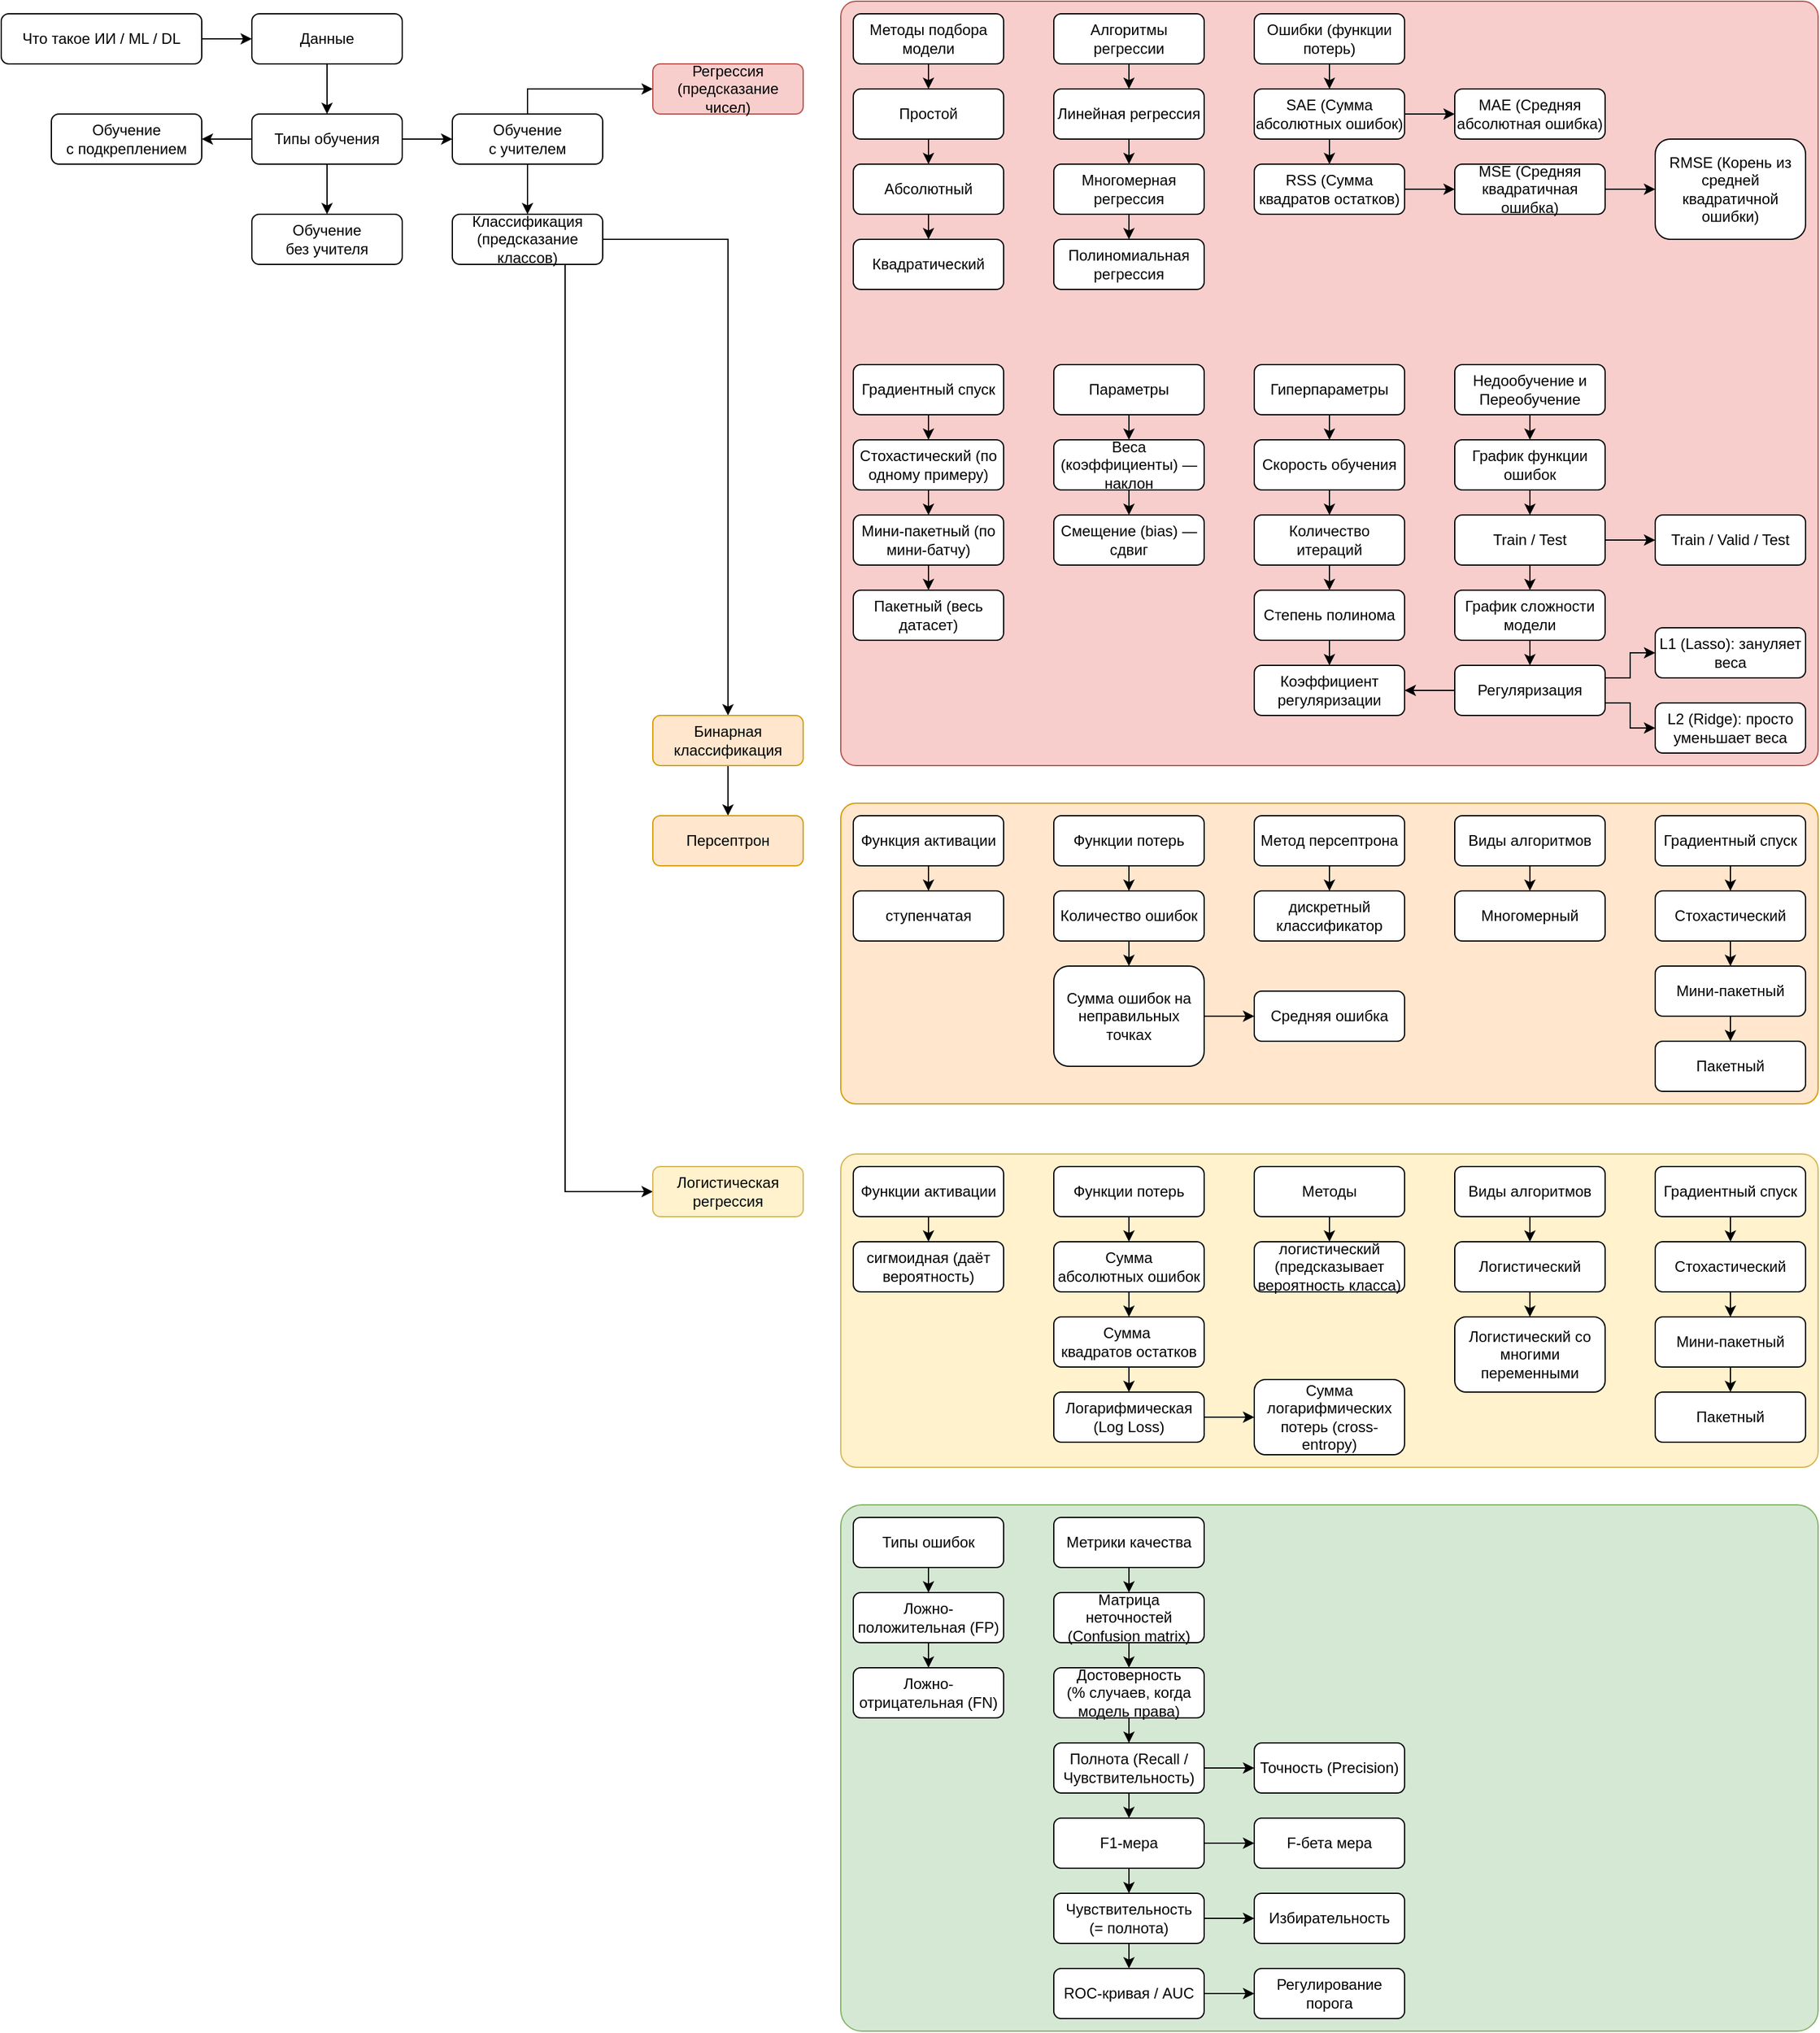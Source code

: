 <mxfile version="28.0.7">
  <diagram name="Страница — 1" id="j5qTFyfixeInwJt3up1n">
    <mxGraphModel dx="1228" dy="598" grid="1" gridSize="10" guides="1" tooltips="1" connect="1" arrows="1" fold="1" page="1" pageScale="1" pageWidth="827" pageHeight="1169" math="0" shadow="0">
      <root>
        <mxCell id="0" />
        <mxCell id="1" parent="0" />
        <mxCell id="NNQvk0gvoKjI3-_BctcQ-9" value="" style="rounded=1;whiteSpace=wrap;html=1;arcSize=4;fillColor=#d5e8d4;strokeColor=#82b366;" vertex="1" parent="1">
          <mxGeometry x="830" y="1230" width="780" height="420" as="geometry" />
        </mxCell>
        <mxCell id="NNQvk0gvoKjI3-_BctcQ-7" value="" style="rounded=1;whiteSpace=wrap;html=1;arcSize=5;fillColor=#fff2cc;strokeColor=#d6b656;" vertex="1" parent="1">
          <mxGeometry x="830" y="950" width="780" height="250" as="geometry" />
        </mxCell>
        <mxCell id="NNQvk0gvoKjI3-_BctcQ-5" value="" style="rounded=1;whiteSpace=wrap;html=1;arcSize=5;fillColor=#ffe6cc;strokeColor=#d79b00;" vertex="1" parent="1">
          <mxGeometry x="830" y="670" width="780" height="240" as="geometry" />
        </mxCell>
        <mxCell id="NNQvk0gvoKjI3-_BctcQ-3" value="" style="rounded=1;whiteSpace=wrap;html=1;arcSize=2;fillColor=#f8cecc;strokeColor=#b85450;" vertex="1" parent="1">
          <mxGeometry x="830" y="30" width="780" height="610" as="geometry" />
        </mxCell>
        <mxCell id="bXfNXzeBsrkcsJw6JNFF-11" style="edgeStyle=orthogonalEdgeStyle;rounded=0;orthogonalLoop=1;jettySize=auto;html=1;exitX=1;exitY=0.5;exitDx=0;exitDy=0;entryX=0;entryY=0.5;entryDx=0;entryDy=0;" parent="1" source="bXfNXzeBsrkcsJw6JNFF-1" target="bXfNXzeBsrkcsJw6JNFF-2" edge="1">
          <mxGeometry relative="1" as="geometry" />
        </mxCell>
        <mxCell id="bXfNXzeBsrkcsJw6JNFF-1" value="Что такое ИИ / ML / DL" style="rounded=1;whiteSpace=wrap;html=1;" parent="1" vertex="1">
          <mxGeometry x="160" y="40" width="160" height="40" as="geometry" />
        </mxCell>
        <mxCell id="bXfNXzeBsrkcsJw6JNFF-5" style="edgeStyle=orthogonalEdgeStyle;rounded=0;orthogonalLoop=1;jettySize=auto;html=1;exitX=0.5;exitY=1;exitDx=0;exitDy=0;entryX=0.5;entryY=0;entryDx=0;entryDy=0;" parent="1" source="bXfNXzeBsrkcsJw6JNFF-2" target="bXfNXzeBsrkcsJw6JNFF-4" edge="1">
          <mxGeometry relative="1" as="geometry" />
        </mxCell>
        <mxCell id="bXfNXzeBsrkcsJw6JNFF-2" value="Данные" style="rounded=1;whiteSpace=wrap;html=1;" parent="1" vertex="1">
          <mxGeometry x="360" y="40" width="120" height="40" as="geometry" />
        </mxCell>
        <mxCell id="bXfNXzeBsrkcsJw6JNFF-7" style="edgeStyle=orthogonalEdgeStyle;rounded=0;orthogonalLoop=1;jettySize=auto;html=1;exitX=1;exitY=0.5;exitDx=0;exitDy=0;entryX=0;entryY=0.5;entryDx=0;entryDy=0;" parent="1" source="bXfNXzeBsrkcsJw6JNFF-4" target="bXfNXzeBsrkcsJw6JNFF-6" edge="1">
          <mxGeometry relative="1" as="geometry" />
        </mxCell>
        <mxCell id="bXfNXzeBsrkcsJw6JNFF-15" style="edgeStyle=orthogonalEdgeStyle;rounded=0;orthogonalLoop=1;jettySize=auto;html=1;exitX=0.5;exitY=1;exitDx=0;exitDy=0;entryX=0.5;entryY=0;entryDx=0;entryDy=0;" parent="1" source="bXfNXzeBsrkcsJw6JNFF-4" target="bXfNXzeBsrkcsJw6JNFF-14" edge="1">
          <mxGeometry relative="1" as="geometry" />
        </mxCell>
        <mxCell id="bXfNXzeBsrkcsJw6JNFF-17" style="edgeStyle=orthogonalEdgeStyle;rounded=0;orthogonalLoop=1;jettySize=auto;html=1;exitX=0;exitY=0.5;exitDx=0;exitDy=0;entryX=1;entryY=0.5;entryDx=0;entryDy=0;" parent="1" source="bXfNXzeBsrkcsJw6JNFF-4" target="bXfNXzeBsrkcsJw6JNFF-16" edge="1">
          <mxGeometry relative="1" as="geometry" />
        </mxCell>
        <mxCell id="bXfNXzeBsrkcsJw6JNFF-4" value="Типы обучения" style="rounded=1;whiteSpace=wrap;html=1;" parent="1" vertex="1">
          <mxGeometry x="360" y="120" width="120" height="40" as="geometry" />
        </mxCell>
        <mxCell id="bXfNXzeBsrkcsJw6JNFF-12" style="edgeStyle=orthogonalEdgeStyle;rounded=0;orthogonalLoop=1;jettySize=auto;html=1;exitX=0.5;exitY=0;exitDx=0;exitDy=0;entryX=0;entryY=0.5;entryDx=0;entryDy=0;" parent="1" source="bXfNXzeBsrkcsJw6JNFF-6" target="bXfNXzeBsrkcsJw6JNFF-9" edge="1">
          <mxGeometry relative="1" as="geometry" />
        </mxCell>
        <mxCell id="bXfNXzeBsrkcsJw6JNFF-109" style="edgeStyle=orthogonalEdgeStyle;rounded=0;orthogonalLoop=1;jettySize=auto;html=1;exitX=0.5;exitY=1;exitDx=0;exitDy=0;entryX=0.5;entryY=0;entryDx=0;entryDy=0;" parent="1" source="bXfNXzeBsrkcsJw6JNFF-6" target="bXfNXzeBsrkcsJw6JNFF-10" edge="1">
          <mxGeometry relative="1" as="geometry" />
        </mxCell>
        <mxCell id="bXfNXzeBsrkcsJw6JNFF-6" value="Обучение&lt;br&gt;&lt;div&gt;с учителем&lt;/div&gt;" style="rounded=1;whiteSpace=wrap;html=1;" parent="1" vertex="1">
          <mxGeometry x="520" y="120" width="120" height="40" as="geometry" />
        </mxCell>
        <mxCell id="bXfNXzeBsrkcsJw6JNFF-9" value="Регрессия (предсказание чисел)" style="rounded=1;whiteSpace=wrap;html=1;fillColor=#f8cecc;strokeColor=#b85450;" parent="1" vertex="1">
          <mxGeometry x="680" y="80" width="120" height="40" as="geometry" />
        </mxCell>
        <mxCell id="bXfNXzeBsrkcsJw6JNFF-160" style="edgeStyle=orthogonalEdgeStyle;rounded=0;orthogonalLoop=1;jettySize=auto;html=1;exitX=1;exitY=0.5;exitDx=0;exitDy=0;entryX=0.5;entryY=0;entryDx=0;entryDy=0;" parent="1" source="bXfNXzeBsrkcsJw6JNFF-10" target="bXfNXzeBsrkcsJw6JNFF-110" edge="1">
          <mxGeometry relative="1" as="geometry" />
        </mxCell>
        <mxCell id="bXfNXzeBsrkcsJw6JNFF-161" style="edgeStyle=orthogonalEdgeStyle;rounded=0;orthogonalLoop=1;jettySize=auto;html=1;exitX=0.75;exitY=1;exitDx=0;exitDy=0;entryX=0;entryY=0.5;entryDx=0;entryDy=0;" parent="1" source="bXfNXzeBsrkcsJw6JNFF-10" target="bXfNXzeBsrkcsJw6JNFF-111" edge="1">
          <mxGeometry relative="1" as="geometry" />
        </mxCell>
        <mxCell id="bXfNXzeBsrkcsJw6JNFF-10" value="Классификация (предсказание классов)" style="rounded=1;whiteSpace=wrap;html=1;" parent="1" vertex="1">
          <mxGeometry x="520" y="200" width="120" height="40" as="geometry" />
        </mxCell>
        <mxCell id="bXfNXzeBsrkcsJw6JNFF-14" value="Обучение&lt;br&gt;&lt;div&gt;без учителя&lt;/div&gt;" style="rounded=1;whiteSpace=wrap;html=1;" parent="1" vertex="1">
          <mxGeometry x="360" y="200" width="120" height="40" as="geometry" />
        </mxCell>
        <mxCell id="bXfNXzeBsrkcsJw6JNFF-16" value="Обучение&lt;br&gt;&lt;div&gt;с подкреплением&lt;/div&gt;" style="rounded=1;whiteSpace=wrap;html=1;" parent="1" vertex="1">
          <mxGeometry x="200" y="120" width="120" height="40" as="geometry" />
        </mxCell>
        <mxCell id="bXfNXzeBsrkcsJw6JNFF-40" style="edgeStyle=orthogonalEdgeStyle;rounded=0;orthogonalLoop=1;jettySize=auto;html=1;exitX=0.5;exitY=1;exitDx=0;exitDy=0;entryX=0.5;entryY=0;entryDx=0;entryDy=0;" parent="1" source="bXfNXzeBsrkcsJw6JNFF-34" target="bXfNXzeBsrkcsJw6JNFF-35" edge="1">
          <mxGeometry relative="1" as="geometry" />
        </mxCell>
        <mxCell id="bXfNXzeBsrkcsJw6JNFF-34" value="Простой" style="rounded=1;whiteSpace=wrap;html=1;" parent="1" vertex="1">
          <mxGeometry x="840" y="100" width="120" height="40" as="geometry" />
        </mxCell>
        <mxCell id="bXfNXzeBsrkcsJw6JNFF-41" style="edgeStyle=orthogonalEdgeStyle;rounded=0;orthogonalLoop=1;jettySize=auto;html=1;exitX=0.5;exitY=1;exitDx=0;exitDy=0;entryX=0.5;entryY=0;entryDx=0;entryDy=0;" parent="1" source="bXfNXzeBsrkcsJw6JNFF-35" target="bXfNXzeBsrkcsJw6JNFF-36" edge="1">
          <mxGeometry relative="1" as="geometry" />
        </mxCell>
        <mxCell id="bXfNXzeBsrkcsJw6JNFF-35" value="Абсолютный" style="rounded=1;whiteSpace=wrap;html=1;" parent="1" vertex="1">
          <mxGeometry x="840" y="160" width="120" height="40" as="geometry" />
        </mxCell>
        <mxCell id="bXfNXzeBsrkcsJw6JNFF-36" value="Квадратический" style="rounded=1;whiteSpace=wrap;html=1;" parent="1" vertex="1">
          <mxGeometry x="840" y="220" width="120" height="40" as="geometry" />
        </mxCell>
        <mxCell id="bXfNXzeBsrkcsJw6JNFF-39" style="edgeStyle=orthogonalEdgeStyle;rounded=0;orthogonalLoop=1;jettySize=auto;html=1;exitX=0.5;exitY=1;exitDx=0;exitDy=0;entryX=0.5;entryY=0;entryDx=0;entryDy=0;" parent="1" source="bXfNXzeBsrkcsJw6JNFF-38" target="bXfNXzeBsrkcsJw6JNFF-34" edge="1">
          <mxGeometry relative="1" as="geometry" />
        </mxCell>
        <mxCell id="bXfNXzeBsrkcsJw6JNFF-38" value="Методы подбора модели" style="rounded=1;whiteSpace=wrap;html=1;" parent="1" vertex="1">
          <mxGeometry x="840" y="40" width="120" height="40" as="geometry" />
        </mxCell>
        <mxCell id="bXfNXzeBsrkcsJw6JNFF-43" style="edgeStyle=orthogonalEdgeStyle;rounded=0;orthogonalLoop=1;jettySize=auto;html=1;exitX=0.5;exitY=1;exitDx=0;exitDy=0;entryX=0.5;entryY=0;entryDx=0;entryDy=0;" parent="1" source="bXfNXzeBsrkcsJw6JNFF-44" target="bXfNXzeBsrkcsJw6JNFF-46" edge="1">
          <mxGeometry relative="1" as="geometry" />
        </mxCell>
        <mxCell id="bXfNXzeBsrkcsJw6JNFF-44" value="Стохастический (по одному примеру)" style="rounded=1;whiteSpace=wrap;html=1;" parent="1" vertex="1">
          <mxGeometry x="840" y="380" width="120" height="40" as="geometry" />
        </mxCell>
        <mxCell id="bXfNXzeBsrkcsJw6JNFF-45" style="edgeStyle=orthogonalEdgeStyle;rounded=0;orthogonalLoop=1;jettySize=auto;html=1;exitX=0.5;exitY=1;exitDx=0;exitDy=0;entryX=0.5;entryY=0;entryDx=0;entryDy=0;" parent="1" source="bXfNXzeBsrkcsJw6JNFF-46" target="bXfNXzeBsrkcsJw6JNFF-47" edge="1">
          <mxGeometry relative="1" as="geometry" />
        </mxCell>
        <mxCell id="bXfNXzeBsrkcsJw6JNFF-46" value="Мини-пакетный (по мини-батчу)" style="rounded=1;whiteSpace=wrap;html=1;" parent="1" vertex="1">
          <mxGeometry x="840" y="440" width="120" height="40" as="geometry" />
        </mxCell>
        <mxCell id="bXfNXzeBsrkcsJw6JNFF-47" value="Пакетный (весь датасет)" style="rounded=1;whiteSpace=wrap;html=1;" parent="1" vertex="1">
          <mxGeometry x="840" y="500" width="120" height="40" as="geometry" />
        </mxCell>
        <mxCell id="bXfNXzeBsrkcsJw6JNFF-48" style="edgeStyle=orthogonalEdgeStyle;rounded=0;orthogonalLoop=1;jettySize=auto;html=1;exitX=0.5;exitY=1;exitDx=0;exitDy=0;entryX=0.5;entryY=0;entryDx=0;entryDy=0;" parent="1" source="bXfNXzeBsrkcsJw6JNFF-49" target="bXfNXzeBsrkcsJw6JNFF-44" edge="1">
          <mxGeometry relative="1" as="geometry" />
        </mxCell>
        <mxCell id="bXfNXzeBsrkcsJw6JNFF-49" value="Градиентный спуск" style="rounded=1;whiteSpace=wrap;html=1;" parent="1" vertex="1">
          <mxGeometry x="840" y="320" width="120" height="40" as="geometry" />
        </mxCell>
        <mxCell id="bXfNXzeBsrkcsJw6JNFF-57" style="edgeStyle=orthogonalEdgeStyle;rounded=0;orthogonalLoop=1;jettySize=auto;html=1;exitX=0.5;exitY=1;exitDx=0;exitDy=0;entryX=0.5;entryY=0;entryDx=0;entryDy=0;" parent="1" source="bXfNXzeBsrkcsJw6JNFF-58" target="bXfNXzeBsrkcsJw6JNFF-60" edge="1">
          <mxGeometry relative="1" as="geometry" />
        </mxCell>
        <mxCell id="bXfNXzeBsrkcsJw6JNFF-58" value="Линейная регрессия" style="rounded=1;whiteSpace=wrap;html=1;" parent="1" vertex="1">
          <mxGeometry x="1000" y="100" width="120" height="40" as="geometry" />
        </mxCell>
        <mxCell id="bXfNXzeBsrkcsJw6JNFF-123" style="edgeStyle=orthogonalEdgeStyle;rounded=0;orthogonalLoop=1;jettySize=auto;html=1;exitX=0.5;exitY=1;exitDx=0;exitDy=0;entryX=0.5;entryY=0;entryDx=0;entryDy=0;" parent="1" source="bXfNXzeBsrkcsJw6JNFF-60" target="bXfNXzeBsrkcsJw6JNFF-122" edge="1">
          <mxGeometry relative="1" as="geometry" />
        </mxCell>
        <mxCell id="bXfNXzeBsrkcsJw6JNFF-60" value="Многомерная регрессия" style="rounded=1;whiteSpace=wrap;html=1;" parent="1" vertex="1">
          <mxGeometry x="1000" y="160" width="120" height="40" as="geometry" />
        </mxCell>
        <mxCell id="bXfNXzeBsrkcsJw6JNFF-62" style="edgeStyle=orthogonalEdgeStyle;rounded=0;orthogonalLoop=1;jettySize=auto;html=1;exitX=0.5;exitY=1;exitDx=0;exitDy=0;entryX=0.5;entryY=0;entryDx=0;entryDy=0;" parent="1" source="bXfNXzeBsrkcsJw6JNFF-63" target="bXfNXzeBsrkcsJw6JNFF-58" edge="1">
          <mxGeometry relative="1" as="geometry" />
        </mxCell>
        <mxCell id="bXfNXzeBsrkcsJw6JNFF-63" value="Алгоритмы регрессии" style="rounded=1;whiteSpace=wrap;html=1;" parent="1" vertex="1">
          <mxGeometry x="1000" y="40" width="120" height="40" as="geometry" />
        </mxCell>
        <mxCell id="bXfNXzeBsrkcsJw6JNFF-64" style="edgeStyle=orthogonalEdgeStyle;rounded=0;orthogonalLoop=1;jettySize=auto;html=1;exitX=0.5;exitY=1;exitDx=0;exitDy=0;entryX=0.5;entryY=0;entryDx=0;entryDy=0;" parent="1" source="bXfNXzeBsrkcsJw6JNFF-65" target="bXfNXzeBsrkcsJw6JNFF-67" edge="1">
          <mxGeometry relative="1" as="geometry" />
        </mxCell>
        <mxCell id="bXfNXzeBsrkcsJw6JNFF-72" style="edgeStyle=orthogonalEdgeStyle;rounded=0;orthogonalLoop=1;jettySize=auto;html=1;exitX=1;exitY=0.5;exitDx=0;exitDy=0;entryX=0;entryY=0.5;entryDx=0;entryDy=0;" parent="1" source="bXfNXzeBsrkcsJw6JNFF-65" target="bXfNXzeBsrkcsJw6JNFF-71" edge="1">
          <mxGeometry relative="1" as="geometry" />
        </mxCell>
        <mxCell id="bXfNXzeBsrkcsJw6JNFF-65" value="SAE (Сумма абсолютных ошибок)" style="rounded=1;whiteSpace=wrap;html=1;" parent="1" vertex="1">
          <mxGeometry x="1160" y="100" width="120" height="40" as="geometry" />
        </mxCell>
        <mxCell id="bXfNXzeBsrkcsJw6JNFF-74" style="edgeStyle=orthogonalEdgeStyle;rounded=0;orthogonalLoop=1;jettySize=auto;html=1;exitX=1;exitY=0.5;exitDx=0;exitDy=0;entryX=0;entryY=0.5;entryDx=0;entryDy=0;" parent="1" source="bXfNXzeBsrkcsJw6JNFF-67" target="bXfNXzeBsrkcsJw6JNFF-73" edge="1">
          <mxGeometry relative="1" as="geometry" />
        </mxCell>
        <mxCell id="bXfNXzeBsrkcsJw6JNFF-67" value="RSS (Сумма квадратов остатков)" style="rounded=1;whiteSpace=wrap;html=1;" parent="1" vertex="1">
          <mxGeometry x="1160" y="160" width="120" height="40" as="geometry" />
        </mxCell>
        <mxCell id="bXfNXzeBsrkcsJw6JNFF-69" style="edgeStyle=orthogonalEdgeStyle;rounded=0;orthogonalLoop=1;jettySize=auto;html=1;exitX=0.5;exitY=1;exitDx=0;exitDy=0;entryX=0.5;entryY=0;entryDx=0;entryDy=0;" parent="1" source="bXfNXzeBsrkcsJw6JNFF-70" target="bXfNXzeBsrkcsJw6JNFF-65" edge="1">
          <mxGeometry relative="1" as="geometry" />
        </mxCell>
        <mxCell id="bXfNXzeBsrkcsJw6JNFF-70" value="Ошибки (функции потерь)" style="rounded=1;whiteSpace=wrap;html=1;" parent="1" vertex="1">
          <mxGeometry x="1160" y="40" width="120" height="40" as="geometry" />
        </mxCell>
        <mxCell id="bXfNXzeBsrkcsJw6JNFF-71" value="MAE (Средняя абсолютная ошибка)" style="rounded=1;whiteSpace=wrap;html=1;" parent="1" vertex="1">
          <mxGeometry x="1320" y="100" width="120" height="40" as="geometry" />
        </mxCell>
        <mxCell id="bXfNXzeBsrkcsJw6JNFF-76" style="edgeStyle=orthogonalEdgeStyle;rounded=0;orthogonalLoop=1;jettySize=auto;html=1;exitX=1;exitY=0.5;exitDx=0;exitDy=0;entryX=0;entryY=0.5;entryDx=0;entryDy=0;" parent="1" source="bXfNXzeBsrkcsJw6JNFF-73" target="bXfNXzeBsrkcsJw6JNFF-75" edge="1">
          <mxGeometry relative="1" as="geometry" />
        </mxCell>
        <mxCell id="bXfNXzeBsrkcsJw6JNFF-73" value="MSE (Средняя квадратичная ошибка)" style="rounded=1;whiteSpace=wrap;html=1;" parent="1" vertex="1">
          <mxGeometry x="1320" y="160" width="120" height="40" as="geometry" />
        </mxCell>
        <mxCell id="bXfNXzeBsrkcsJw6JNFF-75" value="RMSE (Корень из средней квадратичной ошибки)" style="rounded=1;whiteSpace=wrap;html=1;" parent="1" vertex="1">
          <mxGeometry x="1480" y="140" width="120" height="80" as="geometry" />
        </mxCell>
        <mxCell id="bXfNXzeBsrkcsJw6JNFF-79" style="edgeStyle=orthogonalEdgeStyle;rounded=0;orthogonalLoop=1;jettySize=auto;html=1;exitX=0.5;exitY=1;exitDx=0;exitDy=0;entryX=0.5;entryY=0;entryDx=0;entryDy=0;" parent="1" source="bXfNXzeBsrkcsJw6JNFF-77" target="bXfNXzeBsrkcsJw6JNFF-78" edge="1">
          <mxGeometry relative="1" as="geometry" />
        </mxCell>
        <mxCell id="bXfNXzeBsrkcsJw6JNFF-77" value="Параметры" style="rounded=1;whiteSpace=wrap;html=1;" parent="1" vertex="1">
          <mxGeometry x="1000" y="320" width="120" height="40" as="geometry" />
        </mxCell>
        <mxCell id="bXfNXzeBsrkcsJw6JNFF-81" style="edgeStyle=orthogonalEdgeStyle;rounded=0;orthogonalLoop=1;jettySize=auto;html=1;exitX=0.5;exitY=1;exitDx=0;exitDy=0;entryX=0.5;entryY=0;entryDx=0;entryDy=0;" parent="1" source="bXfNXzeBsrkcsJw6JNFF-78" target="bXfNXzeBsrkcsJw6JNFF-80" edge="1">
          <mxGeometry relative="1" as="geometry" />
        </mxCell>
        <mxCell id="bXfNXzeBsrkcsJw6JNFF-78" value="Веса (коэффициенты) — наклон" style="rounded=1;whiteSpace=wrap;html=1;" parent="1" vertex="1">
          <mxGeometry x="1000" y="380" width="120" height="40" as="geometry" />
        </mxCell>
        <mxCell id="bXfNXzeBsrkcsJw6JNFF-80" value="Смещение (bias) — сдвиг" style="rounded=1;whiteSpace=wrap;html=1;" parent="1" vertex="1">
          <mxGeometry x="1000" y="440" width="120" height="40" as="geometry" />
        </mxCell>
        <mxCell id="bXfNXzeBsrkcsJw6JNFF-82" style="edgeStyle=orthogonalEdgeStyle;rounded=0;orthogonalLoop=1;jettySize=auto;html=1;exitX=0.5;exitY=1;exitDx=0;exitDy=0;entryX=0.5;entryY=0;entryDx=0;entryDy=0;" parent="1" source="bXfNXzeBsrkcsJw6JNFF-83" target="bXfNXzeBsrkcsJw6JNFF-85" edge="1">
          <mxGeometry relative="1" as="geometry" />
        </mxCell>
        <mxCell id="bXfNXzeBsrkcsJw6JNFF-83" value="Гиперпараметры" style="rounded=1;whiteSpace=wrap;html=1;" parent="1" vertex="1">
          <mxGeometry x="1160" y="320" width="120" height="40" as="geometry" />
        </mxCell>
        <mxCell id="bXfNXzeBsrkcsJw6JNFF-84" style="edgeStyle=orthogonalEdgeStyle;rounded=0;orthogonalLoop=1;jettySize=auto;html=1;exitX=0.5;exitY=1;exitDx=0;exitDy=0;entryX=0.5;entryY=0;entryDx=0;entryDy=0;" parent="1" source="bXfNXzeBsrkcsJw6JNFF-85" target="bXfNXzeBsrkcsJw6JNFF-86" edge="1">
          <mxGeometry relative="1" as="geometry" />
        </mxCell>
        <mxCell id="bXfNXzeBsrkcsJw6JNFF-85" value="Скорость обучения" style="rounded=1;whiteSpace=wrap;html=1;" parent="1" vertex="1">
          <mxGeometry x="1160" y="380" width="120" height="40" as="geometry" />
        </mxCell>
        <mxCell id="bXfNXzeBsrkcsJw6JNFF-88" style="edgeStyle=orthogonalEdgeStyle;rounded=0;orthogonalLoop=1;jettySize=auto;html=1;exitX=0.5;exitY=1;exitDx=0;exitDy=0;entryX=0.5;entryY=0;entryDx=0;entryDy=0;" parent="1" source="bXfNXzeBsrkcsJw6JNFF-86" target="bXfNXzeBsrkcsJw6JNFF-87" edge="1">
          <mxGeometry relative="1" as="geometry" />
        </mxCell>
        <mxCell id="bXfNXzeBsrkcsJw6JNFF-86" value="Количество итераций" style="rounded=1;whiteSpace=wrap;html=1;" parent="1" vertex="1">
          <mxGeometry x="1160" y="440" width="120" height="40" as="geometry" />
        </mxCell>
        <mxCell id="bXfNXzeBsrkcsJw6JNFF-107" style="edgeStyle=orthogonalEdgeStyle;rounded=0;orthogonalLoop=1;jettySize=auto;html=1;exitX=0.5;exitY=1;exitDx=0;exitDy=0;entryX=0.5;entryY=0;entryDx=0;entryDy=0;" parent="1" source="bXfNXzeBsrkcsJw6JNFF-87" target="bXfNXzeBsrkcsJw6JNFF-106" edge="1">
          <mxGeometry relative="1" as="geometry" />
        </mxCell>
        <mxCell id="bXfNXzeBsrkcsJw6JNFF-87" value="Степень полинома" style="rounded=1;whiteSpace=wrap;html=1;" parent="1" vertex="1">
          <mxGeometry x="1160" y="500" width="120" height="40" as="geometry" />
        </mxCell>
        <mxCell id="bXfNXzeBsrkcsJw6JNFF-89" style="edgeStyle=orthogonalEdgeStyle;rounded=0;orthogonalLoop=1;jettySize=auto;html=1;exitX=0.5;exitY=1;exitDx=0;exitDy=0;entryX=0.5;entryY=0;entryDx=0;entryDy=0;" parent="1" source="bXfNXzeBsrkcsJw6JNFF-90" target="bXfNXzeBsrkcsJw6JNFF-92" edge="1">
          <mxGeometry relative="1" as="geometry" />
        </mxCell>
        <mxCell id="bXfNXzeBsrkcsJw6JNFF-90" value="Недообучение и Переобучение" style="rounded=1;whiteSpace=wrap;html=1;" parent="1" vertex="1">
          <mxGeometry x="1320" y="320" width="120" height="40" as="geometry" />
        </mxCell>
        <mxCell id="bXfNXzeBsrkcsJw6JNFF-91" style="edgeStyle=orthogonalEdgeStyle;rounded=0;orthogonalLoop=1;jettySize=auto;html=1;exitX=0.5;exitY=1;exitDx=0;exitDy=0;entryX=0.5;entryY=0;entryDx=0;entryDy=0;" parent="1" source="bXfNXzeBsrkcsJw6JNFF-92" target="bXfNXzeBsrkcsJw6JNFF-94" edge="1">
          <mxGeometry relative="1" as="geometry" />
        </mxCell>
        <mxCell id="bXfNXzeBsrkcsJw6JNFF-92" value="График функции ошибок" style="rounded=1;whiteSpace=wrap;html=1;" parent="1" vertex="1">
          <mxGeometry x="1320" y="380" width="120" height="40" as="geometry" />
        </mxCell>
        <mxCell id="bXfNXzeBsrkcsJw6JNFF-151" style="edgeStyle=orthogonalEdgeStyle;rounded=0;orthogonalLoop=1;jettySize=auto;html=1;exitX=0.5;exitY=1;exitDx=0;exitDy=0;entryX=0.5;entryY=0;entryDx=0;entryDy=0;" parent="1" source="bXfNXzeBsrkcsJw6JNFF-94" target="bXfNXzeBsrkcsJw6JNFF-97" edge="1">
          <mxGeometry relative="1" as="geometry" />
        </mxCell>
        <mxCell id="bXfNXzeBsrkcsJw6JNFF-152" style="edgeStyle=orthogonalEdgeStyle;rounded=0;orthogonalLoop=1;jettySize=auto;html=1;exitX=1;exitY=0.5;exitDx=0;exitDy=0;entryX=0;entryY=0.5;entryDx=0;entryDy=0;" parent="1" source="bXfNXzeBsrkcsJw6JNFF-94" target="bXfNXzeBsrkcsJw6JNFF-150" edge="1">
          <mxGeometry relative="1" as="geometry" />
        </mxCell>
        <mxCell id="bXfNXzeBsrkcsJw6JNFF-94" value="Train / Test" style="rounded=1;whiteSpace=wrap;html=1;" parent="1" vertex="1">
          <mxGeometry x="1320" y="440" width="120" height="40" as="geometry" />
        </mxCell>
        <mxCell id="bXfNXzeBsrkcsJw6JNFF-96" style="edgeStyle=orthogonalEdgeStyle;rounded=0;orthogonalLoop=1;jettySize=auto;html=1;exitX=0.5;exitY=1;exitDx=0;exitDy=0;entryX=0.5;entryY=0;entryDx=0;entryDy=0;" parent="1" source="bXfNXzeBsrkcsJw6JNFF-97" target="bXfNXzeBsrkcsJw6JNFF-98" edge="1">
          <mxGeometry relative="1" as="geometry" />
        </mxCell>
        <mxCell id="bXfNXzeBsrkcsJw6JNFF-97" value="График сложности модели" style="rounded=1;whiteSpace=wrap;html=1;" parent="1" vertex="1">
          <mxGeometry x="1320" y="500" width="120" height="40" as="geometry" />
        </mxCell>
        <mxCell id="bXfNXzeBsrkcsJw6JNFF-103" style="edgeStyle=orthogonalEdgeStyle;rounded=0;orthogonalLoop=1;jettySize=auto;html=1;exitX=1;exitY=0.25;exitDx=0;exitDy=0;entryX=0;entryY=0.5;entryDx=0;entryDy=0;" parent="1" source="bXfNXzeBsrkcsJw6JNFF-98" target="bXfNXzeBsrkcsJw6JNFF-100" edge="1">
          <mxGeometry relative="1" as="geometry" />
        </mxCell>
        <mxCell id="bXfNXzeBsrkcsJw6JNFF-105" style="edgeStyle=orthogonalEdgeStyle;rounded=0;orthogonalLoop=1;jettySize=auto;html=1;exitX=1;exitY=0.75;exitDx=0;exitDy=0;entryX=0;entryY=0.5;entryDx=0;entryDy=0;" parent="1" source="bXfNXzeBsrkcsJw6JNFF-98" target="bXfNXzeBsrkcsJw6JNFF-101" edge="1">
          <mxGeometry relative="1" as="geometry" />
        </mxCell>
        <mxCell id="bXfNXzeBsrkcsJw6JNFF-108" style="edgeStyle=orthogonalEdgeStyle;rounded=0;orthogonalLoop=1;jettySize=auto;html=1;exitX=0;exitY=0.5;exitDx=0;exitDy=0;entryX=1;entryY=0.5;entryDx=0;entryDy=0;" parent="1" source="bXfNXzeBsrkcsJw6JNFF-98" target="bXfNXzeBsrkcsJw6JNFF-106" edge="1">
          <mxGeometry relative="1" as="geometry" />
        </mxCell>
        <mxCell id="bXfNXzeBsrkcsJw6JNFF-98" value="Регуляризация" style="rounded=1;whiteSpace=wrap;html=1;" parent="1" vertex="1">
          <mxGeometry x="1320" y="560" width="120" height="40" as="geometry" />
        </mxCell>
        <mxCell id="bXfNXzeBsrkcsJw6JNFF-100" value="L1 (Lasso): зануляет веса" style="rounded=1;whiteSpace=wrap;html=1;" parent="1" vertex="1">
          <mxGeometry x="1480" y="530" width="120" height="40" as="geometry" />
        </mxCell>
        <mxCell id="bXfNXzeBsrkcsJw6JNFF-101" value="L2 (Ridge): просто уменьшает веса" style="rounded=1;whiteSpace=wrap;html=1;" parent="1" vertex="1">
          <mxGeometry x="1480" y="590" width="120" height="40" as="geometry" />
        </mxCell>
        <mxCell id="bXfNXzeBsrkcsJw6JNFF-106" value="Коэффициент регуляризации" style="rounded=1;whiteSpace=wrap;html=1;" parent="1" vertex="1">
          <mxGeometry x="1160" y="560" width="120" height="40" as="geometry" />
        </mxCell>
        <mxCell id="bXfNXzeBsrkcsJw6JNFF-246" style="edgeStyle=orthogonalEdgeStyle;rounded=0;orthogonalLoop=1;jettySize=auto;html=1;exitX=0.5;exitY=1;exitDx=0;exitDy=0;entryX=0.5;entryY=0;entryDx=0;entryDy=0;" parent="1" source="bXfNXzeBsrkcsJw6JNFF-110" target="bXfNXzeBsrkcsJw6JNFF-245" edge="1">
          <mxGeometry relative="1" as="geometry" />
        </mxCell>
        <mxCell id="bXfNXzeBsrkcsJw6JNFF-110" value="Бинарная классификация" style="rounded=1;whiteSpace=wrap;html=1;fillColor=#ffe6cc;strokeColor=#d79b00;" parent="1" vertex="1">
          <mxGeometry x="680" y="600" width="120" height="40" as="geometry" />
        </mxCell>
        <mxCell id="bXfNXzeBsrkcsJw6JNFF-111" value="Логистическая регрессия" style="rounded=1;whiteSpace=wrap;html=1;fillColor=#fff2cc;strokeColor=#d6b656;" parent="1" vertex="1">
          <mxGeometry x="680" y="960" width="120" height="40" as="geometry" />
        </mxCell>
        <mxCell id="bXfNXzeBsrkcsJw6JNFF-113" value="ступенчатая" style="rounded=1;whiteSpace=wrap;html=1;" parent="1" vertex="1">
          <mxGeometry x="840" y="740" width="120" height="40" as="geometry" />
        </mxCell>
        <mxCell id="bXfNXzeBsrkcsJw6JNFF-115" style="edgeStyle=orthogonalEdgeStyle;rounded=0;orthogonalLoop=1;jettySize=auto;html=1;exitX=0.5;exitY=1;exitDx=0;exitDy=0;entryX=0.5;entryY=0;entryDx=0;entryDy=0;" parent="1" source="bXfNXzeBsrkcsJw6JNFF-116" target="bXfNXzeBsrkcsJw6JNFF-113" edge="1">
          <mxGeometry relative="1" as="geometry" />
        </mxCell>
        <mxCell id="bXfNXzeBsrkcsJw6JNFF-116" value="Функция активации" style="rounded=1;whiteSpace=wrap;html=1;" parent="1" vertex="1">
          <mxGeometry x="840" y="680" width="120" height="40" as="geometry" />
        </mxCell>
        <mxCell id="bXfNXzeBsrkcsJw6JNFF-118" value="Многомерный" style="rounded=1;whiteSpace=wrap;html=1;" parent="1" vertex="1">
          <mxGeometry x="1320" y="740" width="120" height="40" as="geometry" />
        </mxCell>
        <mxCell id="bXfNXzeBsrkcsJw6JNFF-120" style="edgeStyle=orthogonalEdgeStyle;rounded=0;orthogonalLoop=1;jettySize=auto;html=1;exitX=0.5;exitY=1;exitDx=0;exitDy=0;entryX=0.5;entryY=0;entryDx=0;entryDy=0;" parent="1" source="bXfNXzeBsrkcsJw6JNFF-121" target="bXfNXzeBsrkcsJw6JNFF-118" edge="1">
          <mxGeometry relative="1" as="geometry" />
        </mxCell>
        <mxCell id="bXfNXzeBsrkcsJw6JNFF-121" value="Виды алгоритмов" style="rounded=1;whiteSpace=wrap;html=1;" parent="1" vertex="1">
          <mxGeometry x="1320" y="680" width="120" height="40" as="geometry" />
        </mxCell>
        <mxCell id="bXfNXzeBsrkcsJw6JNFF-122" value="Полиномиальная регрессия" style="rounded=1;whiteSpace=wrap;html=1;" parent="1" vertex="1">
          <mxGeometry x="1000" y="220" width="120" height="40" as="geometry" />
        </mxCell>
        <mxCell id="bXfNXzeBsrkcsJw6JNFF-124" style="edgeStyle=orthogonalEdgeStyle;rounded=0;orthogonalLoop=1;jettySize=auto;html=1;exitX=0.5;exitY=1;exitDx=0;exitDy=0;entryX=0.5;entryY=0;entryDx=0;entryDy=0;" parent="1" source="bXfNXzeBsrkcsJw6JNFF-126" target="bXfNXzeBsrkcsJw6JNFF-128" edge="1">
          <mxGeometry relative="1" as="geometry" />
        </mxCell>
        <mxCell id="bXfNXzeBsrkcsJw6JNFF-126" value="Количество ошибок" style="rounded=1;whiteSpace=wrap;html=1;" parent="1" vertex="1">
          <mxGeometry x="1000" y="740" width="120" height="40" as="geometry" />
        </mxCell>
        <mxCell id="bXfNXzeBsrkcsJw6JNFF-162" style="edgeStyle=orthogonalEdgeStyle;rounded=0;orthogonalLoop=1;jettySize=auto;html=1;exitX=1;exitY=0.5;exitDx=0;exitDy=0;entryX=0;entryY=0.5;entryDx=0;entryDy=0;" parent="1" source="bXfNXzeBsrkcsJw6JNFF-128" target="bXfNXzeBsrkcsJw6JNFF-135" edge="1">
          <mxGeometry relative="1" as="geometry" />
        </mxCell>
        <mxCell id="bXfNXzeBsrkcsJw6JNFF-128" value="Сумма ошибок на неправильных точках" style="rounded=1;whiteSpace=wrap;html=1;" parent="1" vertex="1">
          <mxGeometry x="1000" y="800" width="120" height="80" as="geometry" />
        </mxCell>
        <mxCell id="bXfNXzeBsrkcsJw6JNFF-129" style="edgeStyle=orthogonalEdgeStyle;rounded=0;orthogonalLoop=1;jettySize=auto;html=1;exitX=0.5;exitY=1;exitDx=0;exitDy=0;entryX=0.5;entryY=0;entryDx=0;entryDy=0;" parent="1" source="bXfNXzeBsrkcsJw6JNFF-130" target="bXfNXzeBsrkcsJw6JNFF-126" edge="1">
          <mxGeometry relative="1" as="geometry" />
        </mxCell>
        <mxCell id="bXfNXzeBsrkcsJw6JNFF-130" value="Функции потерь" style="rounded=1;whiteSpace=wrap;html=1;" parent="1" vertex="1">
          <mxGeometry x="1000" y="680" width="120" height="40" as="geometry" />
        </mxCell>
        <mxCell id="bXfNXzeBsrkcsJw6JNFF-135" value="Средняя ошибка" style="rounded=1;whiteSpace=wrap;html=1;" parent="1" vertex="1">
          <mxGeometry x="1160" y="820" width="120" height="40" as="geometry" />
        </mxCell>
        <mxCell id="bXfNXzeBsrkcsJw6JNFF-139" value="дискретный классификатор" style="rounded=1;whiteSpace=wrap;html=1;" parent="1" vertex="1">
          <mxGeometry x="1160" y="740" width="120" height="40" as="geometry" />
        </mxCell>
        <mxCell id="bXfNXzeBsrkcsJw6JNFF-143" style="edgeStyle=orthogonalEdgeStyle;rounded=0;orthogonalLoop=1;jettySize=auto;html=1;exitX=0.5;exitY=1;exitDx=0;exitDy=0;entryX=0.5;entryY=0;entryDx=0;entryDy=0;" parent="1" source="bXfNXzeBsrkcsJw6JNFF-144" target="bXfNXzeBsrkcsJw6JNFF-139" edge="1">
          <mxGeometry relative="1" as="geometry" />
        </mxCell>
        <mxCell id="bXfNXzeBsrkcsJw6JNFF-144" value="Метод персептрона" style="rounded=1;whiteSpace=wrap;html=1;" parent="1" vertex="1">
          <mxGeometry x="1160" y="680" width="120" height="40" as="geometry" />
        </mxCell>
        <mxCell id="bXfNXzeBsrkcsJw6JNFF-150" value="Train / Valid / Test" style="rounded=1;whiteSpace=wrap;html=1;" parent="1" vertex="1">
          <mxGeometry x="1480" y="440" width="120" height="40" as="geometry" />
        </mxCell>
        <mxCell id="bXfNXzeBsrkcsJw6JNFF-153" style="edgeStyle=orthogonalEdgeStyle;rounded=0;orthogonalLoop=1;jettySize=auto;html=1;exitX=0.5;exitY=1;exitDx=0;exitDy=0;entryX=0.5;entryY=0;entryDx=0;entryDy=0;" parent="1" source="bXfNXzeBsrkcsJw6JNFF-154" target="bXfNXzeBsrkcsJw6JNFF-156" edge="1">
          <mxGeometry relative="1" as="geometry" />
        </mxCell>
        <mxCell id="bXfNXzeBsrkcsJw6JNFF-154" value="Стохастический" style="rounded=1;whiteSpace=wrap;html=1;" parent="1" vertex="1">
          <mxGeometry x="1480" y="740" width="120" height="40" as="geometry" />
        </mxCell>
        <mxCell id="bXfNXzeBsrkcsJw6JNFF-155" style="edgeStyle=orthogonalEdgeStyle;rounded=0;orthogonalLoop=1;jettySize=auto;html=1;exitX=0.5;exitY=1;exitDx=0;exitDy=0;entryX=0.5;entryY=0;entryDx=0;entryDy=0;" parent="1" source="bXfNXzeBsrkcsJw6JNFF-156" target="bXfNXzeBsrkcsJw6JNFF-157" edge="1">
          <mxGeometry relative="1" as="geometry" />
        </mxCell>
        <mxCell id="bXfNXzeBsrkcsJw6JNFF-156" value="Мини-пакетный" style="rounded=1;whiteSpace=wrap;html=1;" parent="1" vertex="1">
          <mxGeometry x="1480" y="800" width="120" height="40" as="geometry" />
        </mxCell>
        <mxCell id="bXfNXzeBsrkcsJw6JNFF-157" value="Пакетный" style="rounded=1;whiteSpace=wrap;html=1;" parent="1" vertex="1">
          <mxGeometry x="1480" y="860" width="120" height="40" as="geometry" />
        </mxCell>
        <mxCell id="bXfNXzeBsrkcsJw6JNFF-158" style="edgeStyle=orthogonalEdgeStyle;rounded=0;orthogonalLoop=1;jettySize=auto;html=1;exitX=0.5;exitY=1;exitDx=0;exitDy=0;entryX=0.5;entryY=0;entryDx=0;entryDy=0;" parent="1" source="bXfNXzeBsrkcsJw6JNFF-159" target="bXfNXzeBsrkcsJw6JNFF-154" edge="1">
          <mxGeometry relative="1" as="geometry" />
        </mxCell>
        <mxCell id="bXfNXzeBsrkcsJw6JNFF-159" value="Градиентный спуск" style="rounded=1;whiteSpace=wrap;html=1;" parent="1" vertex="1">
          <mxGeometry x="1480" y="680" width="120" height="40" as="geometry" />
        </mxCell>
        <mxCell id="bXfNXzeBsrkcsJw6JNFF-163" value="сигмоидная (даёт вероятность)" style="rounded=1;whiteSpace=wrap;html=1;" parent="1" vertex="1">
          <mxGeometry x="840" y="1020" width="120" height="40" as="geometry" />
        </mxCell>
        <mxCell id="bXfNXzeBsrkcsJw6JNFF-164" style="edgeStyle=orthogonalEdgeStyle;rounded=0;orthogonalLoop=1;jettySize=auto;html=1;exitX=0.5;exitY=1;exitDx=0;exitDy=0;entryX=0.5;entryY=0;entryDx=0;entryDy=0;" parent="1" source="bXfNXzeBsrkcsJw6JNFF-165" target="bXfNXzeBsrkcsJw6JNFF-163" edge="1">
          <mxGeometry relative="1" as="geometry" />
        </mxCell>
        <mxCell id="bXfNXzeBsrkcsJw6JNFF-165" value="Функции активации" style="rounded=1;whiteSpace=wrap;html=1;" parent="1" vertex="1">
          <mxGeometry x="840" y="960" width="120" height="40" as="geometry" />
        </mxCell>
        <mxCell id="bXfNXzeBsrkcsJw6JNFF-173" style="edgeStyle=orthogonalEdgeStyle;rounded=0;orthogonalLoop=1;jettySize=auto;html=1;exitX=0.5;exitY=1;exitDx=0;exitDy=0;entryX=0.5;entryY=0;entryDx=0;entryDy=0;" parent="1" source="bXfNXzeBsrkcsJw6JNFF-175" target="bXfNXzeBsrkcsJw6JNFF-177" edge="1">
          <mxGeometry relative="1" as="geometry" />
        </mxCell>
        <mxCell id="bXfNXzeBsrkcsJw6JNFF-175" value="Сумма&lt;div&gt;абсолютных ошибок&lt;/div&gt;" style="rounded=1;whiteSpace=wrap;html=1;" parent="1" vertex="1">
          <mxGeometry x="1000" y="1020" width="120" height="40" as="geometry" />
        </mxCell>
        <mxCell id="bXfNXzeBsrkcsJw6JNFF-183" style="edgeStyle=orthogonalEdgeStyle;rounded=0;orthogonalLoop=1;jettySize=auto;html=1;exitX=0.5;exitY=1;exitDx=0;exitDy=0;entryX=0.5;entryY=0;entryDx=0;entryDy=0;" parent="1" source="bXfNXzeBsrkcsJw6JNFF-177" target="bXfNXzeBsrkcsJw6JNFF-182" edge="1">
          <mxGeometry relative="1" as="geometry" />
        </mxCell>
        <mxCell id="bXfNXzeBsrkcsJw6JNFF-177" value="Сумма&amp;nbsp;&lt;div&gt;квадратов остатков&lt;/div&gt;" style="rounded=1;whiteSpace=wrap;html=1;" parent="1" vertex="1">
          <mxGeometry x="1000" y="1080" width="120" height="40" as="geometry" />
        </mxCell>
        <mxCell id="bXfNXzeBsrkcsJw6JNFF-178" style="edgeStyle=orthogonalEdgeStyle;rounded=0;orthogonalLoop=1;jettySize=auto;html=1;exitX=0.5;exitY=1;exitDx=0;exitDy=0;entryX=0.5;entryY=0;entryDx=0;entryDy=0;" parent="1" source="bXfNXzeBsrkcsJw6JNFF-179" target="bXfNXzeBsrkcsJw6JNFF-175" edge="1">
          <mxGeometry relative="1" as="geometry" />
        </mxCell>
        <mxCell id="bXfNXzeBsrkcsJw6JNFF-179" value="Функции потерь" style="rounded=1;whiteSpace=wrap;html=1;" parent="1" vertex="1">
          <mxGeometry x="1000" y="960" width="120" height="40" as="geometry" />
        </mxCell>
        <mxCell id="bXfNXzeBsrkcsJw6JNFF-205" style="edgeStyle=orthogonalEdgeStyle;rounded=0;orthogonalLoop=1;jettySize=auto;html=1;exitX=1;exitY=0.5;exitDx=0;exitDy=0;entryX=0;entryY=0.5;entryDx=0;entryDy=0;" parent="1" source="bXfNXzeBsrkcsJw6JNFF-182" target="bXfNXzeBsrkcsJw6JNFF-204" edge="1">
          <mxGeometry relative="1" as="geometry" />
        </mxCell>
        <mxCell id="bXfNXzeBsrkcsJw6JNFF-182" value="Логарифмическая (Log Loss)" style="rounded=1;whiteSpace=wrap;html=1;" parent="1" vertex="1">
          <mxGeometry x="1000" y="1140" width="120" height="40" as="geometry" />
        </mxCell>
        <mxCell id="bXfNXzeBsrkcsJw6JNFF-189" value="логистический (предсказывает вероятность класса)" style="rounded=1;whiteSpace=wrap;html=1;" parent="1" vertex="1">
          <mxGeometry x="1160" y="1020" width="120" height="40" as="geometry" />
        </mxCell>
        <mxCell id="bXfNXzeBsrkcsJw6JNFF-190" style="edgeStyle=orthogonalEdgeStyle;rounded=0;orthogonalLoop=1;jettySize=auto;html=1;exitX=0.5;exitY=1;exitDx=0;exitDy=0;entryX=0.5;entryY=0;entryDx=0;entryDy=0;" parent="1" source="bXfNXzeBsrkcsJw6JNFF-191" target="bXfNXzeBsrkcsJw6JNFF-189" edge="1">
          <mxGeometry relative="1" as="geometry" />
        </mxCell>
        <mxCell id="bXfNXzeBsrkcsJw6JNFF-191" value="Методы" style="rounded=1;whiteSpace=wrap;html=1;" parent="1" vertex="1">
          <mxGeometry x="1160" y="960" width="120" height="40" as="geometry" />
        </mxCell>
        <mxCell id="bXfNXzeBsrkcsJw6JNFF-192" style="edgeStyle=orthogonalEdgeStyle;rounded=0;orthogonalLoop=1;jettySize=auto;html=1;exitX=0.5;exitY=1;exitDx=0;exitDy=0;entryX=0.5;entryY=0;entryDx=0;entryDy=0;" parent="1" source="bXfNXzeBsrkcsJw6JNFF-193" target="bXfNXzeBsrkcsJw6JNFF-196" edge="1">
          <mxGeometry relative="1" as="geometry" />
        </mxCell>
        <mxCell id="bXfNXzeBsrkcsJw6JNFF-193" value="Логистический" style="rounded=1;whiteSpace=wrap;html=1;" parent="1" vertex="1">
          <mxGeometry x="1320" y="1020" width="120" height="40" as="geometry" />
        </mxCell>
        <mxCell id="bXfNXzeBsrkcsJw6JNFF-194" style="edgeStyle=orthogonalEdgeStyle;rounded=0;orthogonalLoop=1;jettySize=auto;html=1;exitX=0.5;exitY=1;exitDx=0;exitDy=0;entryX=0.5;entryY=0;entryDx=0;entryDy=0;" parent="1" source="bXfNXzeBsrkcsJw6JNFF-195" target="bXfNXzeBsrkcsJw6JNFF-193" edge="1">
          <mxGeometry relative="1" as="geometry" />
        </mxCell>
        <mxCell id="bXfNXzeBsrkcsJw6JNFF-195" value="Виды алгоритмов" style="rounded=1;whiteSpace=wrap;html=1;" parent="1" vertex="1">
          <mxGeometry x="1320" y="960" width="120" height="40" as="geometry" />
        </mxCell>
        <mxCell id="bXfNXzeBsrkcsJw6JNFF-196" value="Логистический со многими переменными" style="rounded=1;whiteSpace=wrap;html=1;" parent="1" vertex="1">
          <mxGeometry x="1320" y="1080" width="120" height="60" as="geometry" />
        </mxCell>
        <mxCell id="bXfNXzeBsrkcsJw6JNFF-197" style="edgeStyle=orthogonalEdgeStyle;rounded=0;orthogonalLoop=1;jettySize=auto;html=1;exitX=0.5;exitY=1;exitDx=0;exitDy=0;entryX=0.5;entryY=0;entryDx=0;entryDy=0;" parent="1" source="bXfNXzeBsrkcsJw6JNFF-198" target="bXfNXzeBsrkcsJw6JNFF-200" edge="1">
          <mxGeometry relative="1" as="geometry" />
        </mxCell>
        <mxCell id="bXfNXzeBsrkcsJw6JNFF-198" value="Стохастический" style="rounded=1;whiteSpace=wrap;html=1;" parent="1" vertex="1">
          <mxGeometry x="1480" y="1020" width="120" height="40" as="geometry" />
        </mxCell>
        <mxCell id="bXfNXzeBsrkcsJw6JNFF-199" style="edgeStyle=orthogonalEdgeStyle;rounded=0;orthogonalLoop=1;jettySize=auto;html=1;exitX=0.5;exitY=1;exitDx=0;exitDy=0;entryX=0.5;entryY=0;entryDx=0;entryDy=0;" parent="1" source="bXfNXzeBsrkcsJw6JNFF-200" target="bXfNXzeBsrkcsJw6JNFF-201" edge="1">
          <mxGeometry relative="1" as="geometry" />
        </mxCell>
        <mxCell id="bXfNXzeBsrkcsJw6JNFF-200" value="Мини-пакетный" style="rounded=1;whiteSpace=wrap;html=1;" parent="1" vertex="1">
          <mxGeometry x="1480" y="1080" width="120" height="40" as="geometry" />
        </mxCell>
        <mxCell id="bXfNXzeBsrkcsJw6JNFF-201" value="Пакетный" style="rounded=1;whiteSpace=wrap;html=1;" parent="1" vertex="1">
          <mxGeometry x="1480" y="1140" width="120" height="40" as="geometry" />
        </mxCell>
        <mxCell id="bXfNXzeBsrkcsJw6JNFF-202" style="edgeStyle=orthogonalEdgeStyle;rounded=0;orthogonalLoop=1;jettySize=auto;html=1;exitX=0.5;exitY=1;exitDx=0;exitDy=0;entryX=0.5;entryY=0;entryDx=0;entryDy=0;" parent="1" source="bXfNXzeBsrkcsJw6JNFF-203" target="bXfNXzeBsrkcsJw6JNFF-198" edge="1">
          <mxGeometry relative="1" as="geometry" />
        </mxCell>
        <mxCell id="bXfNXzeBsrkcsJw6JNFF-203" value="Градиентный спуск" style="rounded=1;whiteSpace=wrap;html=1;" parent="1" vertex="1">
          <mxGeometry x="1480" y="960" width="120" height="40" as="geometry" />
        </mxCell>
        <mxCell id="bXfNXzeBsrkcsJw6JNFF-204" value="Сумма логарифмических потерь (cross-entropy)" style="rounded=1;whiteSpace=wrap;html=1;" parent="1" vertex="1">
          <mxGeometry x="1160" y="1130" width="120" height="60" as="geometry" />
        </mxCell>
        <mxCell id="bXfNXzeBsrkcsJw6JNFF-222" style="edgeStyle=orthogonalEdgeStyle;rounded=0;orthogonalLoop=1;jettySize=auto;html=1;exitX=0.5;exitY=1;exitDx=0;exitDy=0;entryX=0.5;entryY=0;entryDx=0;entryDy=0;" parent="1" source="bXfNXzeBsrkcsJw6JNFF-206" target="bXfNXzeBsrkcsJw6JNFF-221" edge="1">
          <mxGeometry relative="1" as="geometry" />
        </mxCell>
        <mxCell id="bXfNXzeBsrkcsJw6JNFF-206" value="Ложно-положительная (FP)" style="rounded=1;whiteSpace=wrap;html=1;" parent="1" vertex="1">
          <mxGeometry x="840" y="1300" width="120" height="40" as="geometry" />
        </mxCell>
        <mxCell id="bXfNXzeBsrkcsJw6JNFF-207" style="edgeStyle=orthogonalEdgeStyle;rounded=0;orthogonalLoop=1;jettySize=auto;html=1;exitX=0.5;exitY=1;exitDx=0;exitDy=0;entryX=0.5;entryY=0;entryDx=0;entryDy=0;" parent="1" source="bXfNXzeBsrkcsJw6JNFF-208" target="bXfNXzeBsrkcsJw6JNFF-206" edge="1">
          <mxGeometry relative="1" as="geometry" />
        </mxCell>
        <mxCell id="bXfNXzeBsrkcsJw6JNFF-208" value="Типы ошибок" style="rounded=1;whiteSpace=wrap;html=1;" parent="1" vertex="1">
          <mxGeometry x="840" y="1240" width="120" height="40" as="geometry" />
        </mxCell>
        <mxCell id="bXfNXzeBsrkcsJw6JNFF-209" style="edgeStyle=orthogonalEdgeStyle;rounded=0;orthogonalLoop=1;jettySize=auto;html=1;exitX=0.5;exitY=1;exitDx=0;exitDy=0;entryX=0.5;entryY=0;entryDx=0;entryDy=0;" parent="1" source="bXfNXzeBsrkcsJw6JNFF-210" target="bXfNXzeBsrkcsJw6JNFF-212" edge="1">
          <mxGeometry relative="1" as="geometry" />
        </mxCell>
        <mxCell id="bXfNXzeBsrkcsJw6JNFF-210" value="Достоверность&lt;div&gt;(% случаев, когда модель права)&lt;/div&gt;" style="rounded=1;whiteSpace=wrap;html=1;" parent="1" vertex="1">
          <mxGeometry x="1000" y="1360" width="120" height="40" as="geometry" />
        </mxCell>
        <mxCell id="bXfNXzeBsrkcsJw6JNFF-211" style="edgeStyle=orthogonalEdgeStyle;rounded=0;orthogonalLoop=1;jettySize=auto;html=1;exitX=0.5;exitY=1;exitDx=0;exitDy=0;entryX=0.5;entryY=0;entryDx=0;entryDy=0;" parent="1" source="bXfNXzeBsrkcsJw6JNFF-212" target="bXfNXzeBsrkcsJw6JNFF-216" edge="1">
          <mxGeometry relative="1" as="geometry" />
        </mxCell>
        <mxCell id="bXfNXzeBsrkcsJw6JNFF-227" style="edgeStyle=orthogonalEdgeStyle;rounded=0;orthogonalLoop=1;jettySize=auto;html=1;exitX=1;exitY=0.5;exitDx=0;exitDy=0;entryX=0;entryY=0.5;entryDx=0;entryDy=0;" parent="1" source="bXfNXzeBsrkcsJw6JNFF-212" target="bXfNXzeBsrkcsJw6JNFF-225" edge="1">
          <mxGeometry relative="1" as="geometry" />
        </mxCell>
        <mxCell id="bXfNXzeBsrkcsJw6JNFF-212" value="Полнота (Recall / Чувствительность)" style="rounded=1;whiteSpace=wrap;html=1;" parent="1" vertex="1">
          <mxGeometry x="1000" y="1420" width="120" height="40" as="geometry" />
        </mxCell>
        <mxCell id="bXfNXzeBsrkcsJw6JNFF-242" style="edgeStyle=orthogonalEdgeStyle;rounded=0;orthogonalLoop=1;jettySize=auto;html=1;exitX=0.5;exitY=1;exitDx=0;exitDy=0;entryX=0.5;entryY=0;entryDx=0;entryDy=0;" parent="1" source="bXfNXzeBsrkcsJw6JNFF-214" target="bXfNXzeBsrkcsJw6JNFF-241" edge="1">
          <mxGeometry relative="1" as="geometry" />
        </mxCell>
        <mxCell id="bXfNXzeBsrkcsJw6JNFF-214" value="Метрики качества" style="rounded=1;whiteSpace=wrap;html=1;" parent="1" vertex="1">
          <mxGeometry x="1000" y="1240" width="120" height="40" as="geometry" />
        </mxCell>
        <mxCell id="bXfNXzeBsrkcsJw6JNFF-230" style="edgeStyle=orthogonalEdgeStyle;rounded=0;orthogonalLoop=1;jettySize=auto;html=1;exitX=1;exitY=0.5;exitDx=0;exitDy=0;entryX=0;entryY=0.5;entryDx=0;entryDy=0;" parent="1" source="bXfNXzeBsrkcsJw6JNFF-216" target="bXfNXzeBsrkcsJw6JNFF-229" edge="1">
          <mxGeometry relative="1" as="geometry" />
        </mxCell>
        <mxCell id="bXfNXzeBsrkcsJw6JNFF-238" style="edgeStyle=orthogonalEdgeStyle;rounded=0;orthogonalLoop=1;jettySize=auto;html=1;exitX=0.5;exitY=1;exitDx=0;exitDy=0;entryX=0.5;entryY=0;entryDx=0;entryDy=0;" parent="1" source="bXfNXzeBsrkcsJw6JNFF-216" target="bXfNXzeBsrkcsJw6JNFF-233" edge="1">
          <mxGeometry relative="1" as="geometry" />
        </mxCell>
        <mxCell id="bXfNXzeBsrkcsJw6JNFF-216" value="F1-мера" style="rounded=1;whiteSpace=wrap;html=1;" parent="1" vertex="1">
          <mxGeometry x="1000" y="1480" width="120" height="40" as="geometry" />
        </mxCell>
        <mxCell id="bXfNXzeBsrkcsJw6JNFF-221" value="Ложно-отрицательная (FN)" style="rounded=1;whiteSpace=wrap;html=1;" parent="1" vertex="1">
          <mxGeometry x="840" y="1360" width="120" height="40" as="geometry" />
        </mxCell>
        <mxCell id="bXfNXzeBsrkcsJw6JNFF-225" value="Точность (Precision)" style="rounded=1;whiteSpace=wrap;html=1;" parent="1" vertex="1">
          <mxGeometry x="1160" y="1420" width="120" height="40" as="geometry" />
        </mxCell>
        <mxCell id="bXfNXzeBsrkcsJw6JNFF-229" value="F-бета мера" style="rounded=1;whiteSpace=wrap;html=1;" parent="1" vertex="1">
          <mxGeometry x="1160" y="1480" width="120" height="40" as="geometry" />
        </mxCell>
        <mxCell id="bXfNXzeBsrkcsJw6JNFF-231" style="edgeStyle=orthogonalEdgeStyle;rounded=0;orthogonalLoop=1;jettySize=auto;html=1;exitX=0.5;exitY=1;exitDx=0;exitDy=0;entryX=0.5;entryY=0;entryDx=0;entryDy=0;" parent="1" source="bXfNXzeBsrkcsJw6JNFF-233" target="bXfNXzeBsrkcsJw6JNFF-235" edge="1">
          <mxGeometry relative="1" as="geometry" />
        </mxCell>
        <mxCell id="bXfNXzeBsrkcsJw6JNFF-232" style="edgeStyle=orthogonalEdgeStyle;rounded=0;orthogonalLoop=1;jettySize=auto;html=1;exitX=1;exitY=0.5;exitDx=0;exitDy=0;entryX=0;entryY=0.5;entryDx=0;entryDy=0;" parent="1" source="bXfNXzeBsrkcsJw6JNFF-233" target="bXfNXzeBsrkcsJw6JNFF-236" edge="1">
          <mxGeometry relative="1" as="geometry" />
        </mxCell>
        <mxCell id="bXfNXzeBsrkcsJw6JNFF-233" value="Чувствительность&lt;div&gt;(= полнота)&lt;/div&gt;" style="rounded=1;whiteSpace=wrap;html=1;" parent="1" vertex="1">
          <mxGeometry x="1000" y="1540" width="120" height="40" as="geometry" />
        </mxCell>
        <mxCell id="bXfNXzeBsrkcsJw6JNFF-240" style="edgeStyle=orthogonalEdgeStyle;rounded=0;orthogonalLoop=1;jettySize=auto;html=1;exitX=1;exitY=0.5;exitDx=0;exitDy=0;entryX=0;entryY=0.5;entryDx=0;entryDy=0;" parent="1" source="bXfNXzeBsrkcsJw6JNFF-235" target="bXfNXzeBsrkcsJw6JNFF-239" edge="1">
          <mxGeometry relative="1" as="geometry" />
        </mxCell>
        <mxCell id="bXfNXzeBsrkcsJw6JNFF-235" value="ROC-кривая / AUC" style="rounded=1;whiteSpace=wrap;html=1;" parent="1" vertex="1">
          <mxGeometry x="1000" y="1600" width="120" height="40" as="geometry" />
        </mxCell>
        <mxCell id="bXfNXzeBsrkcsJw6JNFF-236" value="Избирательность" style="rounded=1;whiteSpace=wrap;html=1;" parent="1" vertex="1">
          <mxGeometry x="1160" y="1540" width="120" height="40" as="geometry" />
        </mxCell>
        <mxCell id="bXfNXzeBsrkcsJw6JNFF-239" value="Регулирование порога" style="rounded=1;whiteSpace=wrap;html=1;" parent="1" vertex="1">
          <mxGeometry x="1160" y="1600" width="120" height="40" as="geometry" />
        </mxCell>
        <mxCell id="bXfNXzeBsrkcsJw6JNFF-243" style="edgeStyle=orthogonalEdgeStyle;rounded=0;orthogonalLoop=1;jettySize=auto;html=1;exitX=0.5;exitY=1;exitDx=0;exitDy=0;entryX=0.5;entryY=0;entryDx=0;entryDy=0;" parent="1" source="bXfNXzeBsrkcsJw6JNFF-241" target="bXfNXzeBsrkcsJw6JNFF-210" edge="1">
          <mxGeometry relative="1" as="geometry" />
        </mxCell>
        <mxCell id="bXfNXzeBsrkcsJw6JNFF-241" value="Матрица неточностей (Confusion matrix)" style="rounded=1;whiteSpace=wrap;html=1;" parent="1" vertex="1">
          <mxGeometry x="1000" y="1300" width="120" height="40" as="geometry" />
        </mxCell>
        <mxCell id="bXfNXzeBsrkcsJw6JNFF-245" value="Персептрон" style="rounded=1;whiteSpace=wrap;html=1;fillColor=#ffe6cc;strokeColor=#d79b00;" parent="1" vertex="1">
          <mxGeometry x="680" y="680" width="120" height="40" as="geometry" />
        </mxCell>
      </root>
    </mxGraphModel>
  </diagram>
</mxfile>
